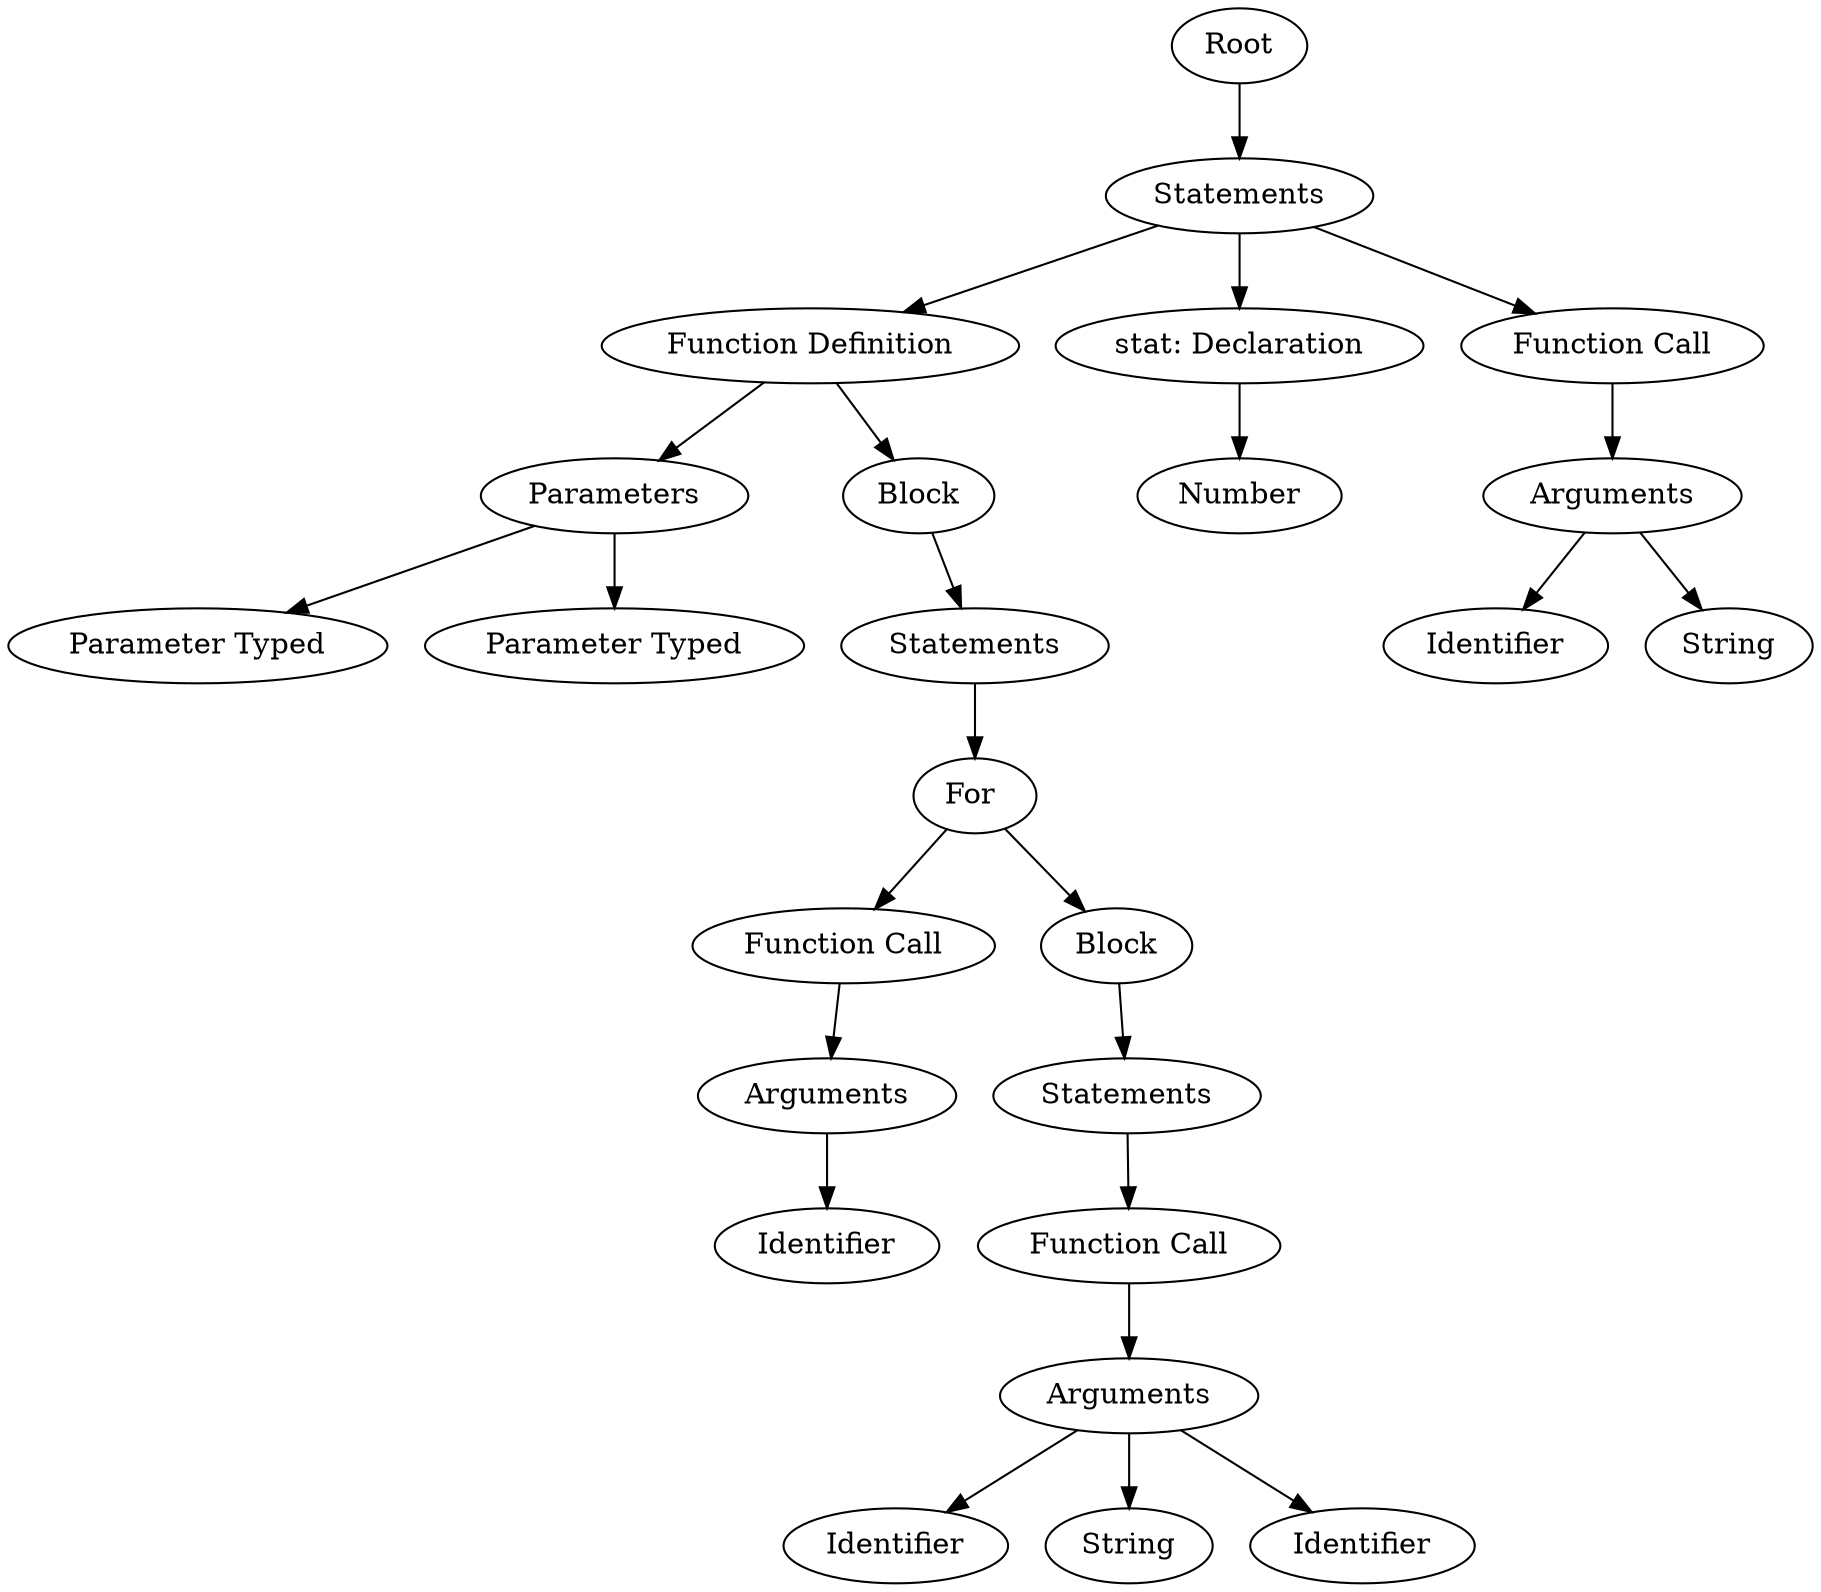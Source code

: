 digraph AST {
  node0 [label="Root"]
  node1 [label="Statements"]
  node2 [label="Function Definition"]
  node3 [label="Parameters"]
  node4 [label="Parameter Typed"]
  node3 -> node4;
  node5 [label="Parameter Typed"]
  node3 -> node5;
  node2 -> node3;
  node6 [label="Block"]
  node7 [label="Statements"]
  node8 [label="For "]
  node9 [label="Function Call"]
  node10 [label="Arguments"]
  node11 [label="Identifier"]
  node10 -> node11;
  node9 -> node10;
  node8 -> node9;
  node12 [label="Block"]
  node13 [label="Statements"]
  node14 [label="Function Call"]
  node15 [label="Arguments"]
  node16 [label="Identifier"]
  node15 -> node16;
  node17 [label="String"]
  node15 -> node17;
  node18 [label="Identifier"]
  node15 -> node18;
  node14 -> node15;
  node13 -> node14;
  node12 -> node13;
  node8 -> node12;
  node7 -> node8;
  node6 -> node7;
  node2 -> node6;
  node1 -> node2;
  node19 [label="stat: Declaration"]
  node20 [label="Number"]
  node19 -> node20;
  node1 -> node19;
  node21 [label="Function Call"]
  node22 [label="Arguments"]
  node23 [label="Identifier"]
  node22 -> node23;
  node24 [label="String"]
  node22 -> node24;
  node21 -> node22;
  node1 -> node21;
  node0 -> node1;
}
